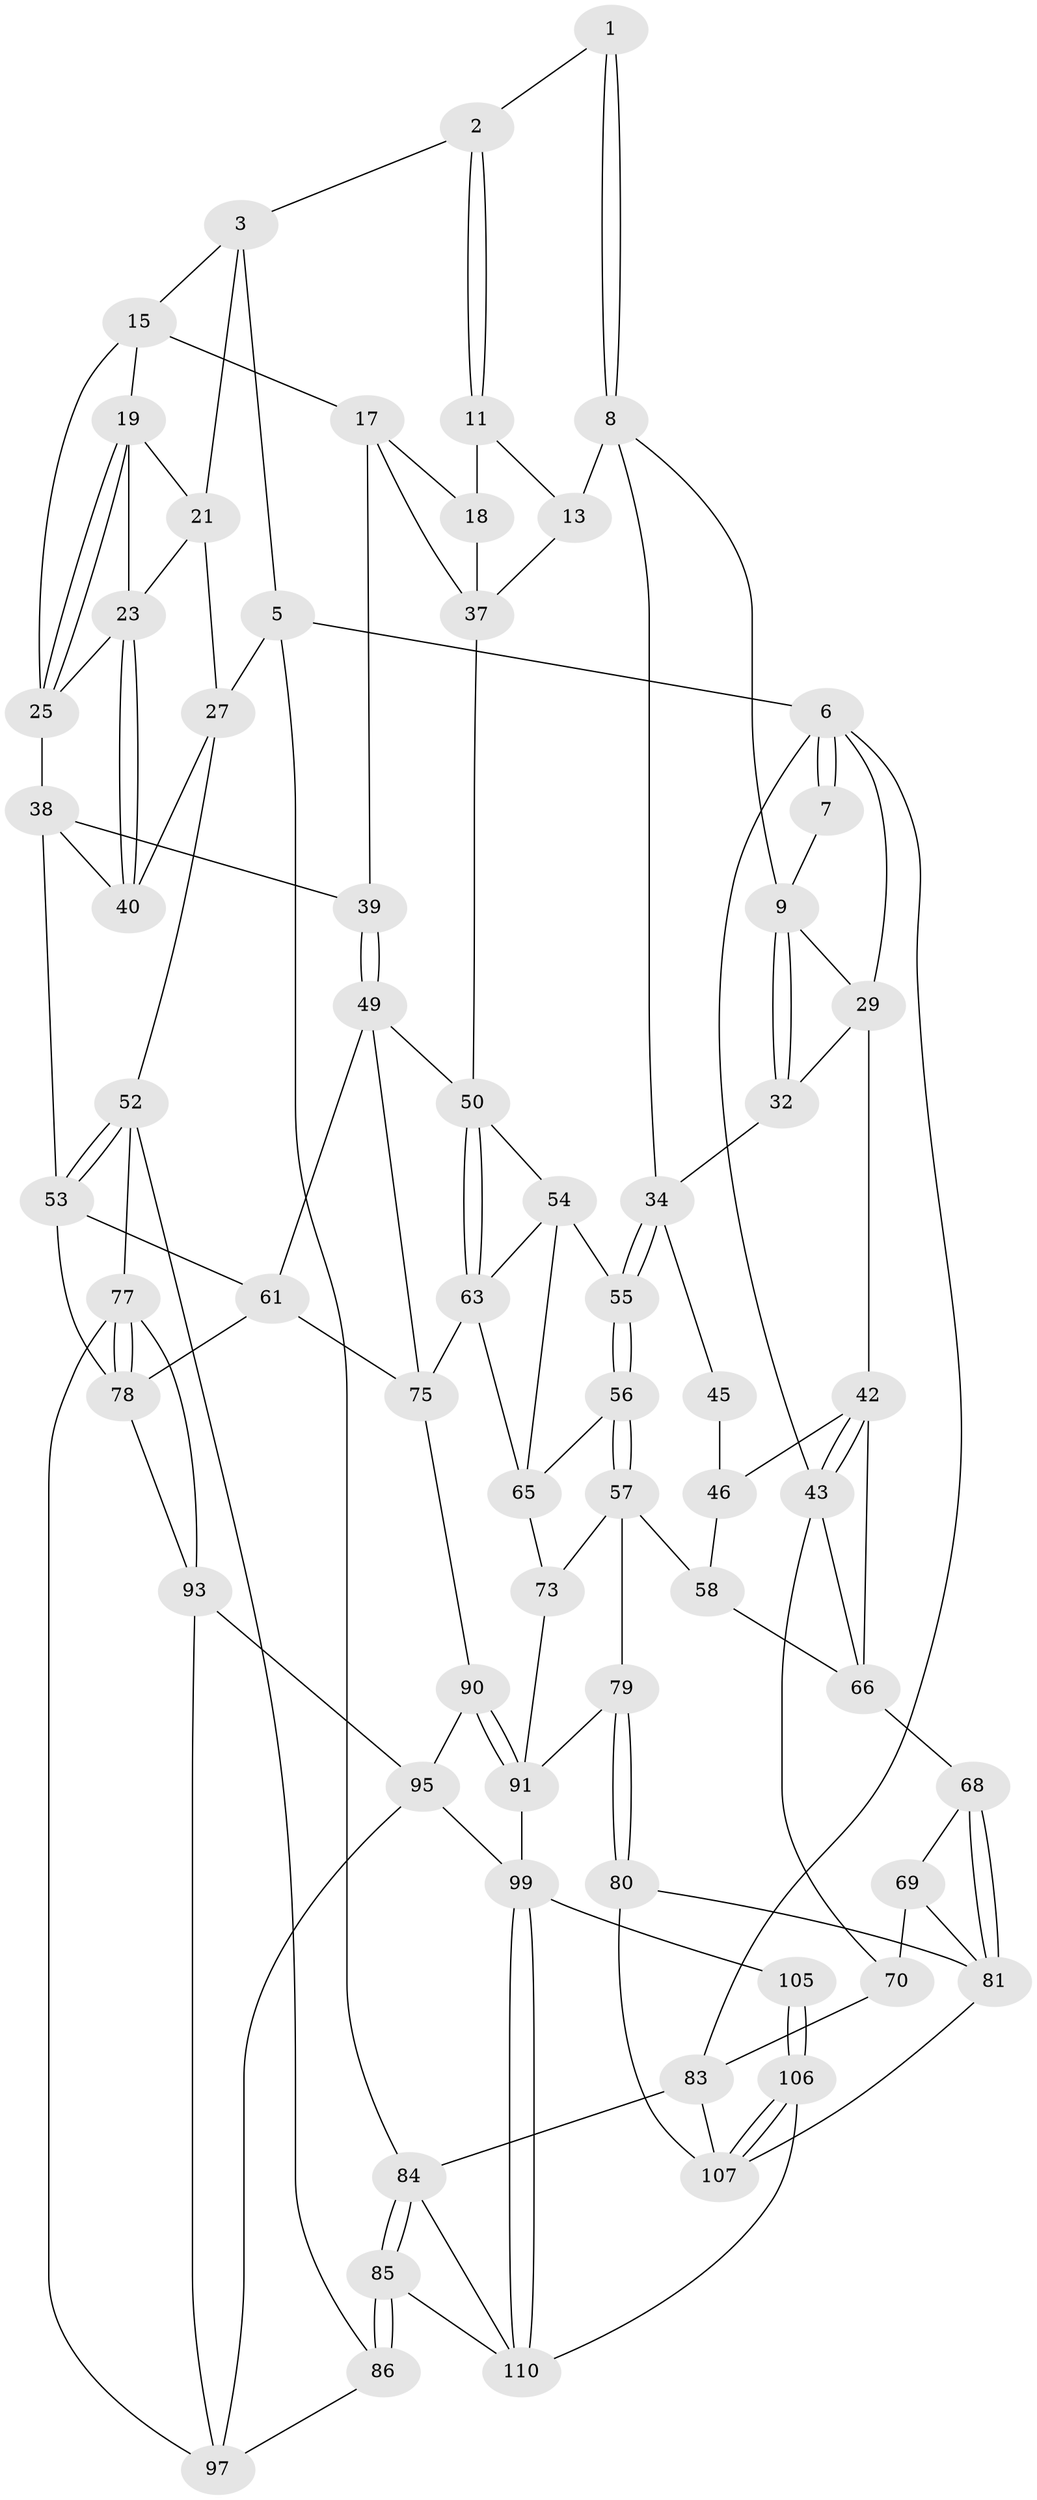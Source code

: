 // original degree distribution, {3: 0.017543859649122806, 4: 0.2631578947368421, 6: 0.24561403508771928, 5: 0.47368421052631576}
// Generated by graph-tools (version 1.1) at 2025/42/03/06/25 10:42:35]
// undirected, 66 vertices, 140 edges
graph export_dot {
graph [start="1"]
  node [color=gray90,style=filled];
  1 [pos="+0.3908013702128875+0"];
  2 [pos="+0.6145540506516148+0"];
  3 [pos="+0.7547142124061121+0",super="+4"];
  5 [pos="+1+0"];
  6 [pos="+0+0",super="+30"];
  7 [pos="+0.11868713380711017+0"];
  8 [pos="+0.33529536547191185+0.030040869088965725",super="+14"];
  9 [pos="+0.1881538815980897+0.12040967066959424",super="+10"];
  11 [pos="+0.6008231386143731+0.025017082073303155",super="+12"];
  13 [pos="+0.4229931619544535+0.2558354607115531"];
  15 [pos="+0.8091180065440451+0.07610313712320235",super="+16"];
  17 [pos="+0.7328025260559725+0.16921851857702958",super="+36"];
  18 [pos="+0.6554893720078931+0.12572104242156687",super="+31"];
  19 [pos="+0.8571743018659445+0.11424704571719416",super="+20"];
  21 [pos="+0.9449110674609406+0.09594824319805495",super="+22"];
  23 [pos="+0.9314438681562072+0.22288170057033965",super="+24"];
  25 [pos="+0.8543653792360326+0.21923121840091073",super="+26"];
  27 [pos="+1+0.26019283943746757",super="+28"];
  29 [pos="+0+0.13255879704474657",super="+33"];
  32 [pos="+0.22680686622821117+0.26177438736081726"];
  34 [pos="+0.38819894838435337+0.29282635484452046",super="+35"];
  37 [pos="+0.6871764056321057+0.3048716403731437",super="+48"];
  38 [pos="+0.8054517647690448+0.32871355032858063",super="+41"];
  39 [pos="+0.7998323440085328+0.32903639412872754"];
  40 [pos="+1+0.26225269440490634"];
  42 [pos="+0.15064656213220198+0.28117100506440856",super="+47"];
  43 [pos="+0+0.39285930257432133",super="+44"];
  45 [pos="+0.2316319191304327+0.37214315532847997"];
  46 [pos="+0.13286083880117183+0.4302553822150418",super="+59"];
  49 [pos="+0.7140205951750976+0.4909496425042188",super="+62"];
  50 [pos="+0.649711304796136+0.499877083267169",super="+51"];
  52 [pos="+1+0.4591947978777704",super="+76"];
  53 [pos="+0.9172811281043165+0.4831043644764679",super="+60"];
  54 [pos="+0.5567771428850579+0.39977159303242427",super="+64"];
  55 [pos="+0.39618231379626867+0.3294879713044996"];
  56 [pos="+0.405795300625039+0.46407489892612946"];
  57 [pos="+0.35430812247628685+0.5114302067911497",super="+74"];
  58 [pos="+0.25393626133803365+0.5263662908846752"];
  61 [pos="+0.8563724567556422+0.5478639724017853",super="+87"];
  63 [pos="+0.619545497637099+0.5335211226458144",super="+71"];
  65 [pos="+0.4416080021012985+0.48516303762310287",super="+72"];
  66 [pos="+0.07192530375214382+0.453077168597656",super="+67"];
  68 [pos="+0.1334971036111527+0.6693124329900286"];
  69 [pos="+0.06369994842679384+0.6772242283782612",super="+103"];
  70 [pos="+0+0.6692643487069622",super="+82"];
  73 [pos="+0.48100004533664864+0.7073973260064543"];
  75 [pos="+0.6778115086914769+0.6462261973176893",super="+88"];
  77 [pos="+1+0.8013129095202226",super="+96"];
  78 [pos="+1+0.7335235941459116",super="+89"];
  79 [pos="+0.3414810574012492+0.756165384192607"];
  80 [pos="+0.29328185388533945+0.793210534878024"];
  81 [pos="+0.14239790156308788+0.679734986430234",super="+102"];
  83 [pos="+0+1",super="+113"];
  84 [pos="+1+1",super="+114"];
  85 [pos="+1+1",super="+109"];
  86 [pos="+1+0.8655592154472586",super="+104"];
  90 [pos="+0.6863993712649724+0.6953300322811236"];
  91 [pos="+0.5698879431711831+0.7840140868317405",super="+92"];
  93 [pos="+0.8395257388070015+0.7198493081942505",super="+94"];
  95 [pos="+0.738781154787811+0.761410975017413",super="+98"];
  97 [pos="+0.8385950071922773+0.819558215938465",super="+101"];
  99 [pos="+0.7131862443855166+0.8687003079608461",super="+100"];
  105 [pos="+0.5793615279493057+0.8354708081011799"];
  106 [pos="+0.42021793422753373+0.9524696587947609",super="+112"];
  107 [pos="+0.34055401754388753+0.9911476032429446",super="+108"];
  110 [pos="+0.7188427339004642+1",super="+111"];
  1 -- 2;
  1 -- 8;
  1 -- 8;
  2 -- 3;
  2 -- 11;
  2 -- 11;
  3 -- 15;
  3 -- 5;
  3 -- 21;
  5 -- 6;
  5 -- 84;
  5 -- 27;
  6 -- 7;
  6 -- 7;
  6 -- 83;
  6 -- 43;
  6 -- 29;
  7 -- 9;
  8 -- 9;
  8 -- 34;
  8 -- 13;
  9 -- 32;
  9 -- 32;
  9 -- 29;
  11 -- 18 [weight=2];
  11 -- 13;
  13 -- 37;
  15 -- 19;
  15 -- 17;
  15 -- 25;
  17 -- 18;
  17 -- 37;
  17 -- 39;
  18 -- 37;
  19 -- 25;
  19 -- 25;
  19 -- 21;
  19 -- 23;
  21 -- 27;
  21 -- 23;
  23 -- 40;
  23 -- 40;
  23 -- 25;
  25 -- 38;
  27 -- 40;
  27 -- 52;
  29 -- 32;
  29 -- 42;
  32 -- 34;
  34 -- 55;
  34 -- 55;
  34 -- 45;
  37 -- 50;
  38 -- 39;
  38 -- 40;
  38 -- 53;
  39 -- 49;
  39 -- 49;
  42 -- 43;
  42 -- 43;
  42 -- 66;
  42 -- 46;
  43 -- 66;
  43 -- 70;
  45 -- 46 [weight=2];
  46 -- 58;
  49 -- 50;
  49 -- 75;
  49 -- 61;
  50 -- 63;
  50 -- 63;
  50 -- 54;
  52 -- 53;
  52 -- 53;
  52 -- 77;
  52 -- 86;
  53 -- 61;
  53 -- 78;
  54 -- 55;
  54 -- 65;
  54 -- 63;
  55 -- 56;
  55 -- 56;
  56 -- 57;
  56 -- 57;
  56 -- 65;
  57 -- 58;
  57 -- 73;
  57 -- 79;
  58 -- 66;
  61 -- 78;
  61 -- 75;
  63 -- 65;
  63 -- 75;
  65 -- 73;
  66 -- 68;
  68 -- 69;
  68 -- 81;
  68 -- 81;
  69 -- 70 [weight=2];
  69 -- 81;
  70 -- 83;
  73 -- 91;
  75 -- 90;
  77 -- 78;
  77 -- 78;
  77 -- 97;
  77 -- 93;
  78 -- 93;
  79 -- 80;
  79 -- 80;
  79 -- 91;
  80 -- 81;
  80 -- 107;
  81 -- 107;
  83 -- 84 [weight=2];
  83 -- 107;
  84 -- 85;
  84 -- 85;
  84 -- 110;
  85 -- 86 [weight=2];
  85 -- 86;
  85 -- 110;
  86 -- 97;
  90 -- 91;
  90 -- 91;
  90 -- 95;
  91 -- 99;
  93 -- 97;
  93 -- 95;
  95 -- 97;
  95 -- 99;
  99 -- 110;
  99 -- 110;
  99 -- 105;
  105 -- 106 [weight=2];
  105 -- 106;
  106 -- 107;
  106 -- 107;
  106 -- 110;
}
